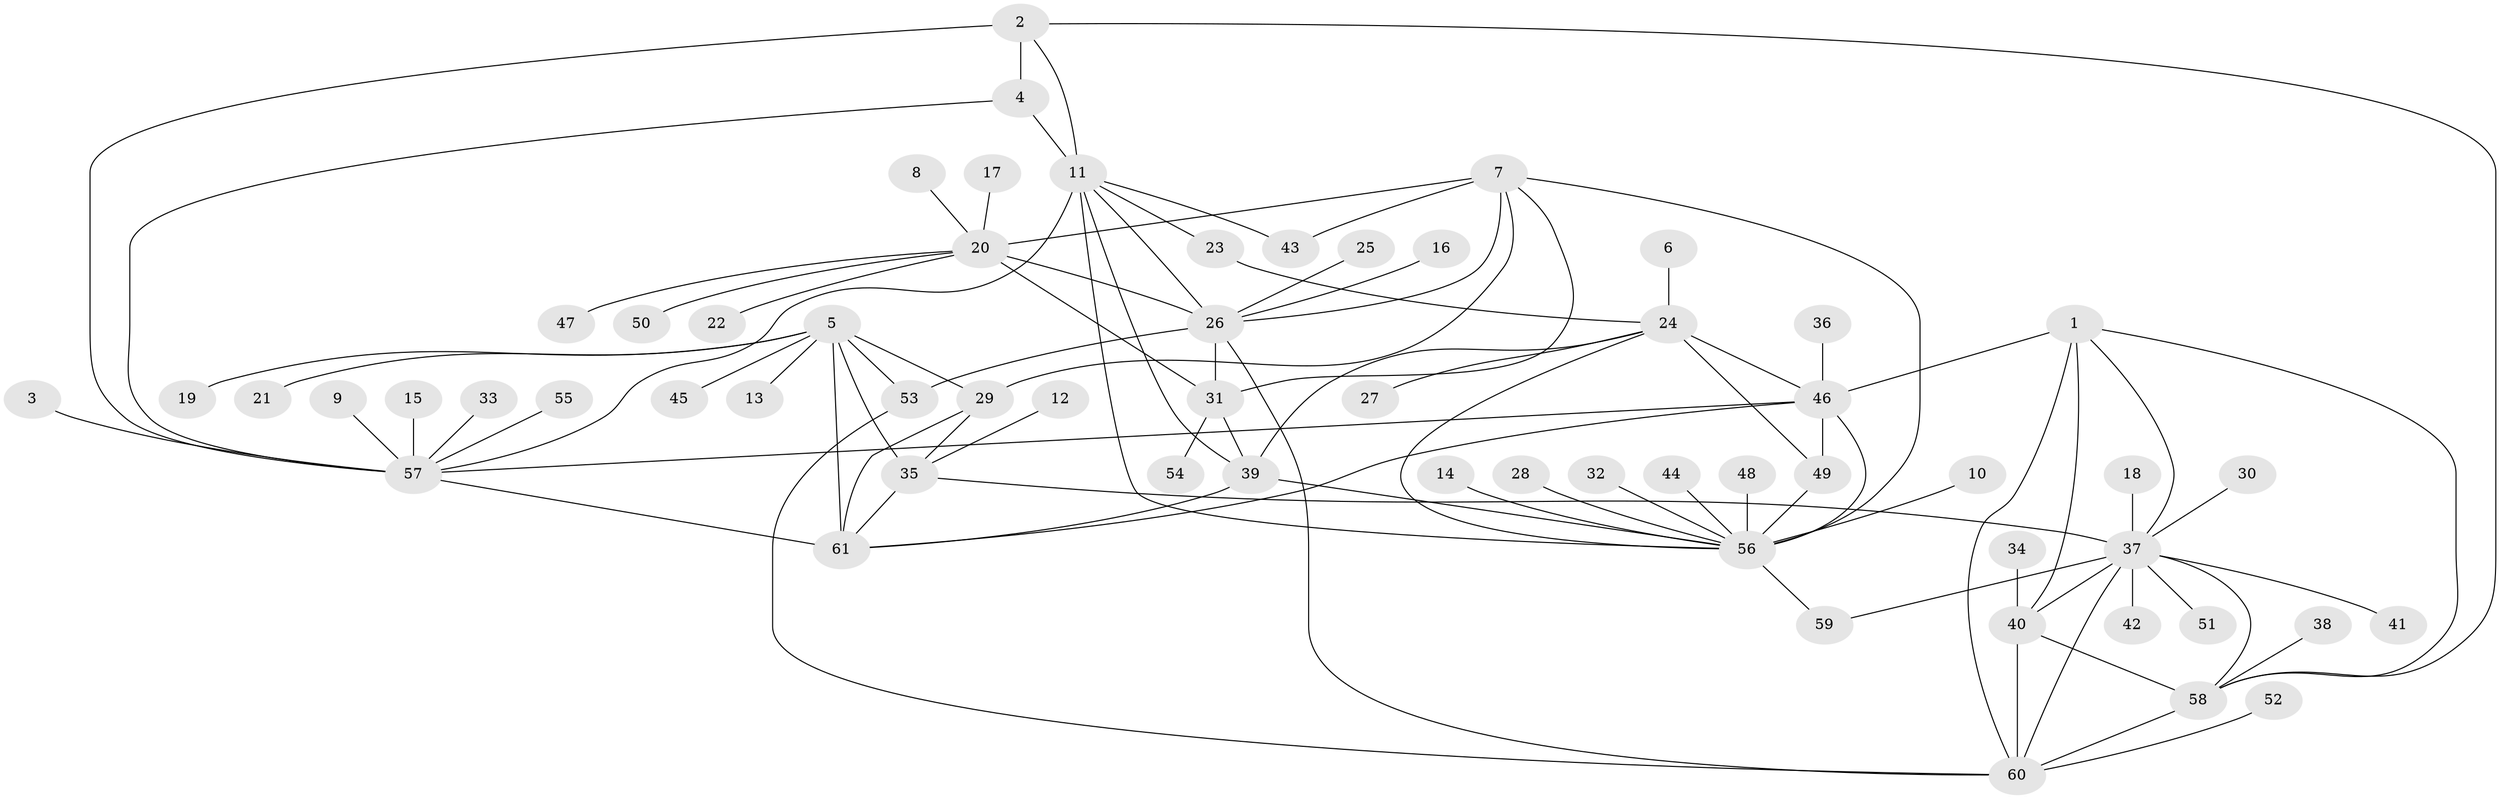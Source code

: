 // original degree distribution, {9: 0.04918032786885246, 7: 0.03278688524590164, 10: 0.01639344262295082, 6: 0.04918032786885246, 14: 0.00819672131147541, 8: 0.040983606557377046, 12: 0.00819672131147541, 5: 0.03278688524590164, 15: 0.00819672131147541, 17: 0.00819672131147541, 1: 0.5491803278688525, 2: 0.1721311475409836, 4: 0.01639344262295082, 3: 0.00819672131147541}
// Generated by graph-tools (version 1.1) at 2025/02/03/09/25 03:02:34]
// undirected, 61 vertices, 94 edges
graph export_dot {
graph [start="1"]
  node [color=gray90,style=filled];
  1;
  2;
  3;
  4;
  5;
  6;
  7;
  8;
  9;
  10;
  11;
  12;
  13;
  14;
  15;
  16;
  17;
  18;
  19;
  20;
  21;
  22;
  23;
  24;
  25;
  26;
  27;
  28;
  29;
  30;
  31;
  32;
  33;
  34;
  35;
  36;
  37;
  38;
  39;
  40;
  41;
  42;
  43;
  44;
  45;
  46;
  47;
  48;
  49;
  50;
  51;
  52;
  53;
  54;
  55;
  56;
  57;
  58;
  59;
  60;
  61;
  1 -- 37 [weight=1.0];
  1 -- 40 [weight=2.0];
  1 -- 46 [weight=1.0];
  1 -- 58 [weight=1.0];
  1 -- 60 [weight=1.0];
  2 -- 4 [weight=3.0];
  2 -- 11 [weight=1.0];
  2 -- 57 [weight=1.0];
  2 -- 58 [weight=1.0];
  3 -- 57 [weight=1.0];
  4 -- 11 [weight=3.0];
  4 -- 57 [weight=3.0];
  5 -- 13 [weight=1.0];
  5 -- 19 [weight=1.0];
  5 -- 21 [weight=1.0];
  5 -- 29 [weight=2.0];
  5 -- 35 [weight=2.0];
  5 -- 45 [weight=1.0];
  5 -- 53 [weight=1.0];
  5 -- 61 [weight=4.0];
  6 -- 24 [weight=1.0];
  7 -- 20 [weight=2.0];
  7 -- 26 [weight=2.0];
  7 -- 29 [weight=1.0];
  7 -- 31 [weight=1.0];
  7 -- 43 [weight=1.0];
  7 -- 56 [weight=1.0];
  8 -- 20 [weight=1.0];
  9 -- 57 [weight=1.0];
  10 -- 56 [weight=1.0];
  11 -- 23 [weight=1.0];
  11 -- 26 [weight=1.0];
  11 -- 39 [weight=1.0];
  11 -- 43 [weight=1.0];
  11 -- 56 [weight=1.0];
  11 -- 57 [weight=1.0];
  12 -- 35 [weight=1.0];
  14 -- 56 [weight=1.0];
  15 -- 57 [weight=1.0];
  16 -- 26 [weight=1.0];
  17 -- 20 [weight=1.0];
  18 -- 37 [weight=1.0];
  20 -- 22 [weight=1.0];
  20 -- 26 [weight=4.0];
  20 -- 31 [weight=2.0];
  20 -- 47 [weight=1.0];
  20 -- 50 [weight=1.0];
  23 -- 24 [weight=1.0];
  24 -- 27 [weight=1.0];
  24 -- 39 [weight=1.0];
  24 -- 46 [weight=2.0];
  24 -- 49 [weight=2.0];
  24 -- 56 [weight=1.0];
  25 -- 26 [weight=1.0];
  26 -- 31 [weight=2.0];
  26 -- 53 [weight=1.0];
  26 -- 60 [weight=1.0];
  28 -- 56 [weight=1.0];
  29 -- 35 [weight=1.0];
  29 -- 61 [weight=2.0];
  30 -- 37 [weight=1.0];
  31 -- 39 [weight=1.0];
  31 -- 54 [weight=1.0];
  32 -- 56 [weight=1.0];
  33 -- 57 [weight=1.0];
  34 -- 40 [weight=1.0];
  35 -- 37 [weight=1.0];
  35 -- 61 [weight=2.0];
  36 -- 46 [weight=1.0];
  37 -- 40 [weight=2.0];
  37 -- 41 [weight=1.0];
  37 -- 42 [weight=1.0];
  37 -- 51 [weight=1.0];
  37 -- 58 [weight=1.0];
  37 -- 59 [weight=1.0];
  37 -- 60 [weight=1.0];
  38 -- 58 [weight=1.0];
  39 -- 56 [weight=1.0];
  39 -- 61 [weight=1.0];
  40 -- 58 [weight=2.0];
  40 -- 60 [weight=2.0];
  44 -- 56 [weight=1.0];
  46 -- 49 [weight=4.0];
  46 -- 56 [weight=2.0];
  46 -- 57 [weight=1.0];
  46 -- 61 [weight=1.0];
  48 -- 56 [weight=1.0];
  49 -- 56 [weight=2.0];
  52 -- 60 [weight=1.0];
  53 -- 60 [weight=1.0];
  55 -- 57 [weight=1.0];
  56 -- 59 [weight=1.0];
  57 -- 61 [weight=2.0];
  58 -- 60 [weight=1.0];
}
